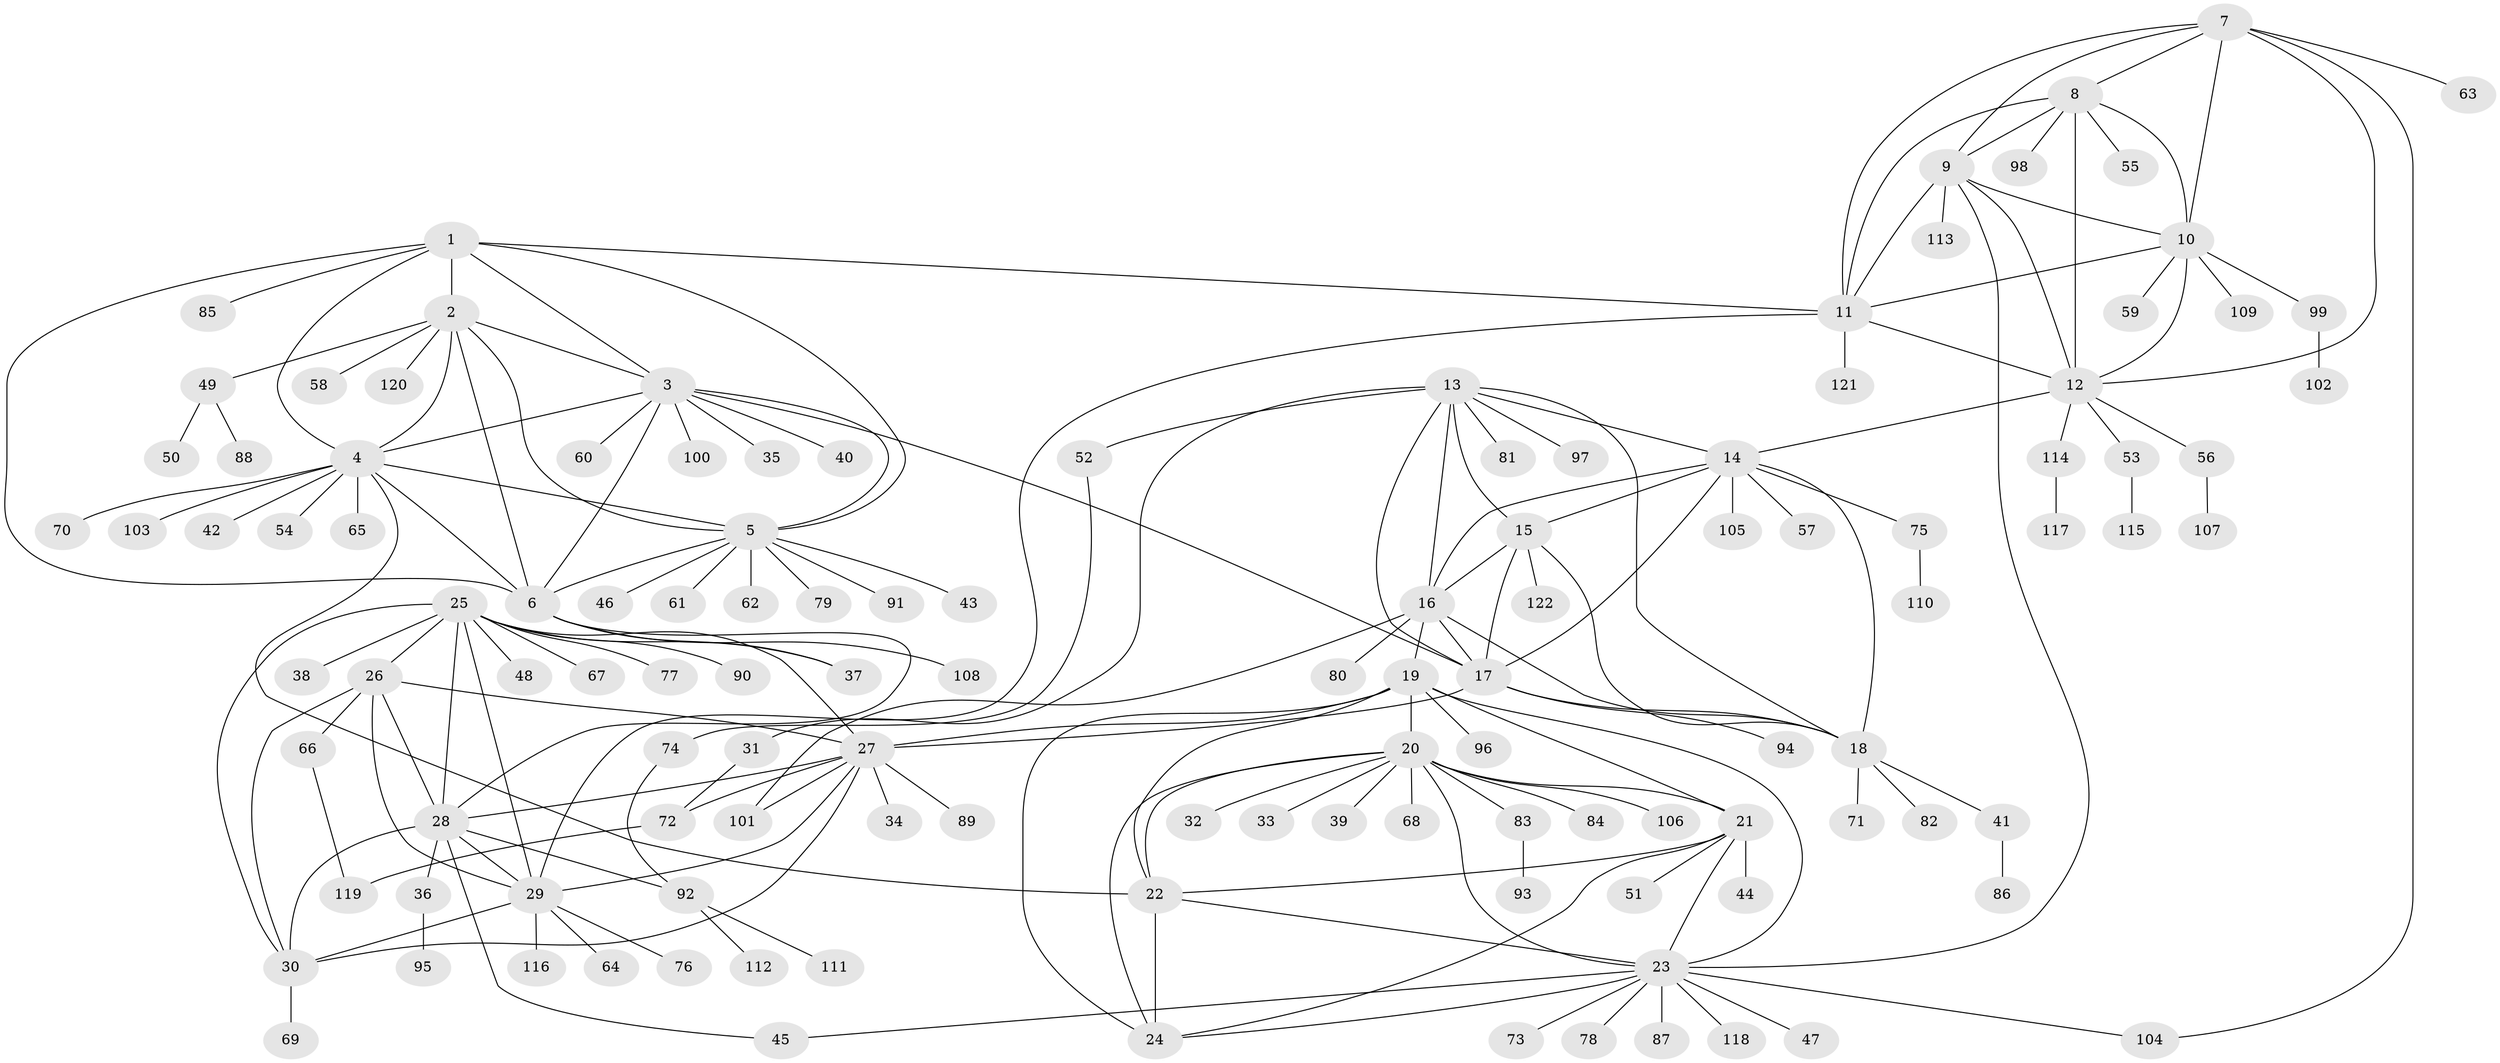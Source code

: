 // Generated by graph-tools (version 1.1) at 2025/50/03/09/25 03:50:36]
// undirected, 122 vertices, 184 edges
graph export_dot {
graph [start="1"]
  node [color=gray90,style=filled];
  1;
  2;
  3;
  4;
  5;
  6;
  7;
  8;
  9;
  10;
  11;
  12;
  13;
  14;
  15;
  16;
  17;
  18;
  19;
  20;
  21;
  22;
  23;
  24;
  25;
  26;
  27;
  28;
  29;
  30;
  31;
  32;
  33;
  34;
  35;
  36;
  37;
  38;
  39;
  40;
  41;
  42;
  43;
  44;
  45;
  46;
  47;
  48;
  49;
  50;
  51;
  52;
  53;
  54;
  55;
  56;
  57;
  58;
  59;
  60;
  61;
  62;
  63;
  64;
  65;
  66;
  67;
  68;
  69;
  70;
  71;
  72;
  73;
  74;
  75;
  76;
  77;
  78;
  79;
  80;
  81;
  82;
  83;
  84;
  85;
  86;
  87;
  88;
  89;
  90;
  91;
  92;
  93;
  94;
  95;
  96;
  97;
  98;
  99;
  100;
  101;
  102;
  103;
  104;
  105;
  106;
  107;
  108;
  109;
  110;
  111;
  112;
  113;
  114;
  115;
  116;
  117;
  118;
  119;
  120;
  121;
  122;
  1 -- 2;
  1 -- 3;
  1 -- 4;
  1 -- 5;
  1 -- 6;
  1 -- 11;
  1 -- 85;
  2 -- 3;
  2 -- 4;
  2 -- 5;
  2 -- 6;
  2 -- 49;
  2 -- 58;
  2 -- 120;
  3 -- 4;
  3 -- 5;
  3 -- 6;
  3 -- 17;
  3 -- 35;
  3 -- 40;
  3 -- 60;
  3 -- 100;
  4 -- 5;
  4 -- 6;
  4 -- 22;
  4 -- 42;
  4 -- 54;
  4 -- 65;
  4 -- 70;
  4 -- 103;
  5 -- 6;
  5 -- 43;
  5 -- 46;
  5 -- 61;
  5 -- 62;
  5 -- 79;
  5 -- 91;
  6 -- 28;
  6 -- 37;
  6 -- 108;
  7 -- 8;
  7 -- 9;
  7 -- 10;
  7 -- 11;
  7 -- 12;
  7 -- 63;
  7 -- 104;
  8 -- 9;
  8 -- 10;
  8 -- 11;
  8 -- 12;
  8 -- 55;
  8 -- 98;
  9 -- 10;
  9 -- 11;
  9 -- 12;
  9 -- 23;
  9 -- 113;
  10 -- 11;
  10 -- 12;
  10 -- 59;
  10 -- 99;
  10 -- 109;
  11 -- 12;
  11 -- 29;
  11 -- 121;
  12 -- 14;
  12 -- 53;
  12 -- 56;
  12 -- 114;
  13 -- 14;
  13 -- 15;
  13 -- 16;
  13 -- 17;
  13 -- 18;
  13 -- 31;
  13 -- 52;
  13 -- 81;
  13 -- 97;
  14 -- 15;
  14 -- 16;
  14 -- 17;
  14 -- 18;
  14 -- 57;
  14 -- 75;
  14 -- 105;
  15 -- 16;
  15 -- 17;
  15 -- 18;
  15 -- 122;
  16 -- 17;
  16 -- 18;
  16 -- 19;
  16 -- 80;
  16 -- 101;
  17 -- 18;
  17 -- 27;
  17 -- 94;
  18 -- 41;
  18 -- 71;
  18 -- 82;
  19 -- 20;
  19 -- 21;
  19 -- 22;
  19 -- 23;
  19 -- 24;
  19 -- 27;
  19 -- 96;
  20 -- 21;
  20 -- 22;
  20 -- 23;
  20 -- 24;
  20 -- 32;
  20 -- 33;
  20 -- 39;
  20 -- 68;
  20 -- 83;
  20 -- 84;
  20 -- 106;
  21 -- 22;
  21 -- 23;
  21 -- 24;
  21 -- 44;
  21 -- 51;
  22 -- 23;
  22 -- 24;
  23 -- 24;
  23 -- 45;
  23 -- 47;
  23 -- 73;
  23 -- 78;
  23 -- 87;
  23 -- 104;
  23 -- 118;
  25 -- 26;
  25 -- 27;
  25 -- 28;
  25 -- 29;
  25 -- 30;
  25 -- 37;
  25 -- 38;
  25 -- 48;
  25 -- 67;
  25 -- 77;
  25 -- 90;
  26 -- 27;
  26 -- 28;
  26 -- 29;
  26 -- 30;
  26 -- 66;
  27 -- 28;
  27 -- 29;
  27 -- 30;
  27 -- 34;
  27 -- 72;
  27 -- 89;
  27 -- 101;
  28 -- 29;
  28 -- 30;
  28 -- 36;
  28 -- 45;
  28 -- 92;
  29 -- 30;
  29 -- 64;
  29 -- 76;
  29 -- 116;
  30 -- 69;
  31 -- 72;
  36 -- 95;
  41 -- 86;
  49 -- 50;
  49 -- 88;
  52 -- 74;
  53 -- 115;
  56 -- 107;
  66 -- 119;
  72 -- 119;
  74 -- 92;
  75 -- 110;
  83 -- 93;
  92 -- 111;
  92 -- 112;
  99 -- 102;
  114 -- 117;
}
